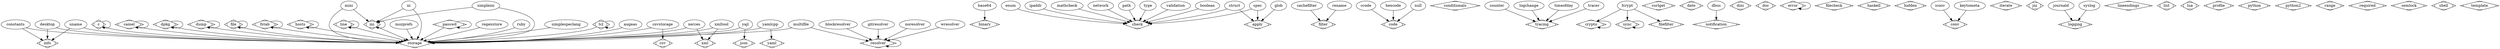 strict digraph G {
	splines = true;
	storage [shape=Mdiamond];
	augeas -> storage;
	binary [shape=Mdiamond];
	base64 -> binary;
	resolver [shape=Mdiamond];
	blockresolver -> resolver;
	check [shape=Mdiamond];
	boolean -> check;
	storage [shape=Mdiamond];
	c -> storage;
	c [shape=Mdiamond];
	c -> c;
	filter [shape=Mdiamond];
	cachefilter -> filter;
	storage [shape=Mdiamond];
	camel -> storage;
	camel [shape=Mdiamond];
	camel -> camel;
	code [shape=Mdiamond];
	ccode -> code;
	conditionals [shape=Mdiamond];
	storage [shape=Mdiamond];
	constants -> storage;
	info [shape=Mdiamond];
	constants -> info;
	tracing [shape=Mdiamond];
	counter -> tracing;
	crypto [shape=Mdiamond];
	crypto -> crypto;
	storage [shape=Mdiamond];
	csvstorage -> storage;
	csv [shape=Mdiamond];
	csvstorage -> csv;
	curlget [shape=Mdiamond];
	date [shape=Mdiamond];
	notification [shape=Mdiamond];
	dbus -> notification;
	storage [shape=Mdiamond];
	desktop -> storage;
	info [shape=Mdiamond];
	desktop -> info;
	dini [shape=Mdiamond];
	doc [shape=Mdiamond];
	storage [shape=Mdiamond];
	dpkg -> storage;
	dpkg [shape=Mdiamond];
	dpkg -> dpkg;
	storage [shape=Mdiamond];
	dump -> storage;
	dump [shape=Mdiamond];
	dump -> dump;
	check [shape=Mdiamond];
	enum -> check;
	error [shape=Mdiamond];
	error -> error;
	sync [shape=Mdiamond];
	fcrypt -> sync;
	filefilter [shape=Mdiamond];
	fcrypt -> filefilter;
	crypto [shape=Mdiamond];
	fcrypt -> crypto;
	storage [shape=Mdiamond];
	file -> storage;
	file [shape=Mdiamond];
	file -> file;
	filecheck [shape=Mdiamond];
	storage [shape=Mdiamond];
	fstab -> storage;
	fstab [shape=Mdiamond];
	fstab -> fstab;
	resolver [shape=Mdiamond];
	gitresolver -> resolver;
	apply [shape=Mdiamond];
	glob -> apply;
	haskell [shape=Mdiamond];
	code [shape=Mdiamond];
	hexcode -> code;
	hidden [shape=Mdiamond];
	storage [shape=Mdiamond];
	hosts -> storage;
	hosts [shape=Mdiamond];
	hosts -> hosts;
	conv [shape=Mdiamond];
	iconv -> conv;
	storage [shape=Mdiamond];
	ini -> storage;
	ini [shape=Mdiamond];
	ini -> ini;
	check [shape=Mdiamond];
	ipaddr -> check;
	iterate [shape=Mdiamond];
	jni [shape=Mdiamond];
	logging [shape=Mdiamond];
	journald -> logging;
	conv [shape=Mdiamond];
	keytometa -> conv;
	storage [shape=Mdiamond];
	line -> storage;
	line [shape=Mdiamond];
	line -> line;
	lineendings [shape=Mdiamond];
	list [shape=Mdiamond];
	tracing [shape=Mdiamond];
	logchange -> tracing;
	lua [shape=Mdiamond];
	check [shape=Mdiamond];
	mathcheck -> check;
	storage [shape=Mdiamond];
	mini -> storage;
	ini [shape=Mdiamond];
	mini -> ini;
	storage [shape=Mdiamond];
	mozprefs -> storage;
	resolver [shape=Mdiamond];
	multifile -> resolver;
	storage [shape=Mdiamond];
	multifile -> storage;
	check [shape=Mdiamond];
	network -> check;
	storage [shape=Mdiamond];
	ni -> storage;
	ini [shape=Mdiamond];
	ni -> ini;
	resolver [shape=Mdiamond];
	noresolver -> resolver;
	code [shape=Mdiamond];
	null -> code;
	storage [shape=Mdiamond];
	passwd -> storage;
	passwd [shape=Mdiamond];
	passwd -> passwd;
	check [shape=Mdiamond];
	path -> check;
	profile [shape=Mdiamond];
	python [shape=Mdiamond];
	python2 [shape=Mdiamond];
	range [shape=Mdiamond];
	storage [shape=Mdiamond];
	regexstore -> storage;
	filter [shape=Mdiamond];
	rename -> filter;
	required [shape=Mdiamond];
	resolver [shape=Mdiamond];
	resolver -> resolver;
	storage [shape=Mdiamond];
	ruby -> storage;
	semlock [shape=Mdiamond];
	shell [shape=Mdiamond];
	storage [shape=Mdiamond];
	simpleini -> storage;
	ini [shape=Mdiamond];
	simpleini -> ini;
	storage [shape=Mdiamond];
	simplespeclang -> storage;
	check [shape=Mdiamond];
	spec -> check;
	apply [shape=Mdiamond];
	spec -> apply;
	apply [shape=Mdiamond];
	struct -> apply;
	check [shape=Mdiamond];
	struct -> check;
	sync [shape=Mdiamond];
	sync -> sync;
	logging [shape=Mdiamond];
	syslog -> logging;
	storage [shape=Mdiamond];
	tcl -> storage;
	tcl [shape=Mdiamond];
	tcl -> tcl;
	template [shape=Mdiamond];
	tracing [shape=Mdiamond];
	timeofday -> tracing;
	tracing [shape=Mdiamond];
	tracer -> tracing;
	check [shape=Mdiamond];
	type -> check;
	storage [shape=Mdiamond];
	uname -> storage;
	info [shape=Mdiamond];
	uname -> info;
	check [shape=Mdiamond];
	validation -> check;
	resolver [shape=Mdiamond];
	wresolver -> resolver;
	storage [shape=Mdiamond];
	xerces -> storage;
	xml [shape=Mdiamond];
	xerces -> xml;
	storage [shape=Mdiamond];
	xmltool -> storage;
	xml [shape=Mdiamond];
	xmltool -> xml;
	storage [shape=Mdiamond];
	yajl -> storage;
	json [shape=Mdiamond];
	yajl -> json;
	storage [shape=Mdiamond];
	yamlcpp -> storage;
	yaml [shape=Mdiamond];
	yamlcpp -> yaml;
}

